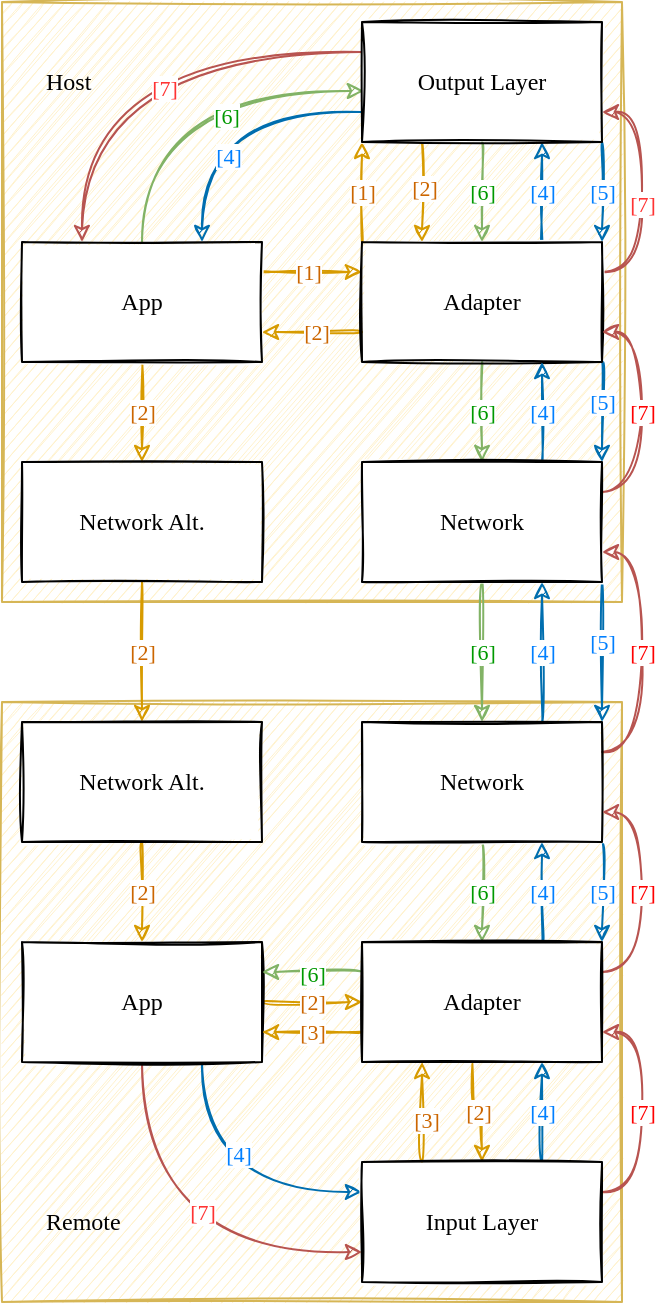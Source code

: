<mxfile version="14.5.1" type="github">
  <diagram id="R2lEEEUBdFMjLlhIrx00" name="Page-1">
    <mxGraphModel dx="788" dy="552" grid="1" gridSize="10" guides="1" tooltips="1" connect="1" arrows="1" fold="1" page="0" pageScale="1" pageWidth="850" pageHeight="1100" math="0" shadow="0" extFonts="Permanent Marker^https://fonts.googleapis.com/css?family=Permanent+Marker">
      <root>
        <mxCell id="0" />
        <mxCell id="1" parent="0" />
        <mxCell id="pU21dftAFh7mlRXFfOvP-20" value="" style="whiteSpace=wrap;html=1;sketch=1;fillColor=#fff2cc;strokeColor=#d6b656;fontFamily=Comic Sans MS;" parent="1" vertex="1">
          <mxGeometry x="10" y="360" width="310" height="300" as="geometry" />
        </mxCell>
        <mxCell id="pU21dftAFh7mlRXFfOvP-16" value="" style="whiteSpace=wrap;html=1;sketch=1;fillColor=#fff2cc;strokeColor=#d6b656;fontFamily=Comic Sans MS;" parent="1" vertex="1">
          <mxGeometry x="10" y="10" width="310" height="300" as="geometry" />
        </mxCell>
        <mxCell id="pU21dftAFh7mlRXFfOvP-2" style="edgeStyle=orthogonalEdgeStyle;orthogonalLoop=1;jettySize=auto;html=1;exitX=0.5;exitY=1;exitDx=0;exitDy=0;curved=1;sketch=1;fontFamily=Comic Sans MS;" parent="1" edge="1">
          <mxGeometry relative="1" as="geometry">
            <mxPoint x="60" y="230" as="sourcePoint" />
            <mxPoint x="60" y="230" as="targetPoint" />
          </mxGeometry>
        </mxCell>
        <mxCell id="pU21dftAFh7mlRXFfOvP-7" style="edgeStyle=orthogonalEdgeStyle;orthogonalLoop=1;jettySize=auto;html=1;exitX=1;exitY=0.25;exitDx=0;exitDy=0;entryX=0;entryY=0.25;entryDx=0;entryDy=0;curved=1;fillColor=#ffcd28;strokeColor=#d79b00;sketch=1;gradientColor=#ffa500;fontFamily=Comic Sans MS;" parent="1" source="pU21dftAFh7mlRXFfOvP-4" target="pU21dftAFh7mlRXFfOvP-5" edge="1">
          <mxGeometry relative="1" as="geometry" />
        </mxCell>
        <mxCell id="pU21dftAFh7mlRXFfOvP-11" value="[1]" style="edgeLabel;html=1;align=center;verticalAlign=middle;resizable=0;points=[];sketch=1;fontFamily=Comic Sans MS;fontColor=#CC6600;" parent="pU21dftAFh7mlRXFfOvP-7" vertex="1" connectable="0">
          <mxGeometry x="-0.079" relative="1" as="geometry">
            <mxPoint as="offset" />
          </mxGeometry>
        </mxCell>
        <mxCell id="pU21dftAFh7mlRXFfOvP-18" value="[2]" style="edgeStyle=orthogonalEdgeStyle;orthogonalLoop=1;jettySize=auto;html=1;exitX=0.5;exitY=1;exitDx=0;exitDy=0;entryX=0.5;entryY=0;entryDx=0;entryDy=0;curved=1;fillColor=#ffcd28;strokeColor=#d79b00;sketch=1;gradientColor=#ffa500;fontFamily=Comic Sans MS;fontColor=#CC6600;" parent="1" source="pU21dftAFh7mlRXFfOvP-4" target="pU21dftAFh7mlRXFfOvP-14" edge="1">
          <mxGeometry relative="1" as="geometry" />
        </mxCell>
        <mxCell id="pU21dftAFh7mlRXFfOvP-54" style="edgeStyle=orthogonalEdgeStyle;orthogonalLoop=1;jettySize=auto;html=1;exitX=0.5;exitY=0;exitDx=0;exitDy=0;entryX=0.008;entryY=0.575;entryDx=0;entryDy=0;curved=1;sketch=1;fontFamily=Comic Sans MS;entryPerimeter=0;fillColor=#d5e8d4;strokeColor=#82b366;" parent="1" source="pU21dftAFh7mlRXFfOvP-4" target="pU21dftAFh7mlRXFfOvP-6" edge="1">
          <mxGeometry relative="1" as="geometry" />
        </mxCell>
        <mxCell id="xrkJ1RhqO17VFnVHTUfB-8" value="[6]" style="edgeLabel;html=1;align=center;verticalAlign=middle;resizable=0;points=[];sketch=1;fontFamily=Comic Sans MS;fontColor=#009900;" vertex="1" connectable="0" parent="pU21dftAFh7mlRXFfOvP-54">
          <mxGeometry x="0.258" y="-12" relative="1" as="geometry">
            <mxPoint as="offset" />
          </mxGeometry>
        </mxCell>
        <mxCell id="pU21dftAFh7mlRXFfOvP-4" value="App" style="whiteSpace=wrap;html=1;sketch=1;fontFamily=Comic Sans MS;" parent="1" vertex="1">
          <mxGeometry x="20" y="130" width="120" height="60" as="geometry" />
        </mxCell>
        <mxCell id="pU21dftAFh7mlRXFfOvP-8" value="[1]" style="edgeStyle=orthogonalEdgeStyle;orthogonalLoop=1;jettySize=auto;html=1;exitX=0;exitY=0;exitDx=0;exitDy=0;entryX=0;entryY=1;entryDx=0;entryDy=0;curved=1;fillColor=#ffcd28;strokeColor=#d79b00;sketch=1;gradientColor=#ffa500;fontFamily=Comic Sans MS;fontColor=#CC6600;" parent="1" source="pU21dftAFh7mlRXFfOvP-5" target="pU21dftAFh7mlRXFfOvP-6" edge="1">
          <mxGeometry relative="1" as="geometry" />
        </mxCell>
        <mxCell id="pU21dftAFh7mlRXFfOvP-10" style="edgeStyle=orthogonalEdgeStyle;orthogonalLoop=1;jettySize=auto;html=1;exitX=0;exitY=0.75;exitDx=0;exitDy=0;entryX=1;entryY=0.75;entryDx=0;entryDy=0;curved=1;fillColor=#ffcd28;strokeColor=#d79b00;sketch=1;gradientColor=#ffa500;fontFamily=Comic Sans MS;fontColor=#CC6600;" parent="1" source="pU21dftAFh7mlRXFfOvP-5" target="pU21dftAFh7mlRXFfOvP-4" edge="1">
          <mxGeometry relative="1" as="geometry" />
        </mxCell>
        <mxCell id="pU21dftAFh7mlRXFfOvP-13" value="[2]" style="edgeLabel;html=1;align=center;verticalAlign=middle;resizable=0;points=[];sketch=1;fontFamily=Comic Sans MS;fontColor=#CC6600;" parent="pU21dftAFh7mlRXFfOvP-10" vertex="1" connectable="0">
          <mxGeometry x="-0.059" relative="1" as="geometry">
            <mxPoint as="offset" />
          </mxGeometry>
        </mxCell>
        <mxCell id="pU21dftAFh7mlRXFfOvP-39" value="[4]" style="edgeStyle=orthogonalEdgeStyle;orthogonalLoop=1;jettySize=auto;html=1;exitX=0.75;exitY=0;exitDx=0;exitDy=0;entryX=0.75;entryY=1;entryDx=0;entryDy=0;curved=1;fillColor=#1ba1e2;strokeColor=#006EAF;sketch=1;fontFamily=Comic Sans MS;fontColor=#007FFF;" parent="1" source="pU21dftAFh7mlRXFfOvP-5" target="pU21dftAFh7mlRXFfOvP-6" edge="1">
          <mxGeometry relative="1" as="geometry" />
        </mxCell>
        <mxCell id="pU21dftAFh7mlRXFfOvP-42" style="edgeStyle=orthogonalEdgeStyle;orthogonalLoop=1;jettySize=auto;html=1;exitX=1;exitY=1;exitDx=0;exitDy=0;entryX=1;entryY=0;entryDx=0;entryDy=0;curved=1;sketch=1;fillColor=#1ba1e2;strokeColor=#006EAF;fontFamily=Comic Sans MS;fontColor=#007FFF;" parent="1" source="pU21dftAFh7mlRXFfOvP-5" target="pU21dftAFh7mlRXFfOvP-15" edge="1">
          <mxGeometry relative="1" as="geometry" />
        </mxCell>
        <mxCell id="pU21dftAFh7mlRXFfOvP-43" value="[5]" style="edgeLabel;html=1;align=center;verticalAlign=middle;resizable=0;points=[];sketch=1;fontFamily=Comic Sans MS;fontColor=#007FFF;" parent="pU21dftAFh7mlRXFfOvP-42" vertex="1" connectable="0">
          <mxGeometry x="-0.48" y="-1" relative="1" as="geometry">
            <mxPoint x="1" y="7.14" as="offset" />
          </mxGeometry>
        </mxCell>
        <mxCell id="pU21dftAFh7mlRXFfOvP-48" value="[6]" style="edgeStyle=orthogonalEdgeStyle;orthogonalLoop=1;jettySize=auto;html=1;entryX=0.5;entryY=0;entryDx=0;entryDy=0;curved=1;sketch=1;fontFamily=Comic Sans MS;exitX=0.5;exitY=1;exitDx=0;exitDy=0;fillColor=#d5e8d4;strokeColor=#82b366;fontColor=#009900;" parent="1" source="pU21dftAFh7mlRXFfOvP-5" target="pU21dftAFh7mlRXFfOvP-15" edge="1">
          <mxGeometry relative="1" as="geometry">
            <mxPoint x="220" y="190" as="sourcePoint" />
          </mxGeometry>
        </mxCell>
        <mxCell id="pU21dftAFh7mlRXFfOvP-66" style="edgeStyle=orthogonalEdgeStyle;orthogonalLoop=1;jettySize=auto;html=1;exitX=1;exitY=0.25;exitDx=0;exitDy=0;entryX=1;entryY=0.75;entryDx=0;entryDy=0;curved=1;sketch=1;fontFamily=Comic Sans MS;fillColor=#f8cecc;strokeColor=#b85450;fontColor=#FF0000;" parent="1" source="pU21dftAFh7mlRXFfOvP-5" target="pU21dftAFh7mlRXFfOvP-6" edge="1">
          <mxGeometry relative="1" as="geometry" />
        </mxCell>
        <mxCell id="pU21dftAFh7mlRXFfOvP-68" value="[7]" style="edgeLabel;html=1;align=center;verticalAlign=middle;resizable=0;points=[];sketch=1;fontFamily=Comic Sans MS;fontColor=#FF3333;" parent="pU21dftAFh7mlRXFfOvP-66" vertex="1" connectable="0">
          <mxGeometry x="-0.092" relative="1" as="geometry">
            <mxPoint as="offset" />
          </mxGeometry>
        </mxCell>
        <mxCell id="pU21dftAFh7mlRXFfOvP-5" value="Adapter" style="whiteSpace=wrap;html=1;sketch=1;fontFamily=Comic Sans MS;" parent="1" vertex="1">
          <mxGeometry x="190" y="130" width="120" height="60" as="geometry" />
        </mxCell>
        <mxCell id="pU21dftAFh7mlRXFfOvP-9" style="edgeStyle=orthogonalEdgeStyle;orthogonalLoop=1;jettySize=auto;html=1;entryX=0.25;entryY=0;entryDx=0;entryDy=0;exitX=0.25;exitY=1;exitDx=0;exitDy=0;curved=1;fillColor=#ffcd28;strokeColor=#d79b00;sketch=1;gradientColor=#ffa500;fontFamily=Comic Sans MS;" parent="1" source="pU21dftAFh7mlRXFfOvP-6" target="pU21dftAFh7mlRXFfOvP-5" edge="1">
          <mxGeometry relative="1" as="geometry" />
        </mxCell>
        <mxCell id="pU21dftAFh7mlRXFfOvP-12" value="[2]" style="edgeLabel;html=1;align=center;verticalAlign=middle;resizable=0;points=[];sketch=1;fontFamily=Comic Sans MS;fontColor=#CC6600;" parent="pU21dftAFh7mlRXFfOvP-9" vertex="1" connectable="0">
          <mxGeometry x="-0.087" y="1" relative="1" as="geometry">
            <mxPoint as="offset" />
          </mxGeometry>
        </mxCell>
        <mxCell id="pU21dftAFh7mlRXFfOvP-41" value="[5]" style="edgeStyle=orthogonalEdgeStyle;orthogonalLoop=1;jettySize=auto;html=1;exitX=1;exitY=1;exitDx=0;exitDy=0;entryX=1;entryY=0;entryDx=0;entryDy=0;curved=1;sketch=1;fillColor=#1ba1e2;strokeColor=#006EAF;fontFamily=Comic Sans MS;fontColor=#007FFF;" parent="1" source="pU21dftAFh7mlRXFfOvP-6" target="pU21dftAFh7mlRXFfOvP-5" edge="1">
          <mxGeometry relative="1" as="geometry" />
        </mxCell>
        <mxCell id="pU21dftAFh7mlRXFfOvP-56" value="[6]" style="edgeStyle=orthogonalEdgeStyle;orthogonalLoop=1;jettySize=auto;html=1;exitX=0.5;exitY=1;exitDx=0;exitDy=0;entryX=0.5;entryY=0;entryDx=0;entryDy=0;curved=1;sketch=1;fontFamily=Comic Sans MS;fillColor=#d5e8d4;strokeColor=#82b366;fontColor=#009900;" parent="1" source="pU21dftAFh7mlRXFfOvP-6" target="pU21dftAFh7mlRXFfOvP-5" edge="1">
          <mxGeometry relative="1" as="geometry" />
        </mxCell>
        <mxCell id="pU21dftAFh7mlRXFfOvP-69" style="edgeStyle=orthogonalEdgeStyle;orthogonalLoop=1;jettySize=auto;html=1;exitX=0;exitY=0.25;exitDx=0;exitDy=0;entryX=0.25;entryY=0;entryDx=0;entryDy=0;curved=1;sketch=1;fontFamily=Comic Sans MS;fillColor=#f8cecc;strokeColor=#b85450;fontColor=#FF0000;" parent="1" source="pU21dftAFh7mlRXFfOvP-6" target="pU21dftAFh7mlRXFfOvP-4" edge="1">
          <mxGeometry relative="1" as="geometry" />
        </mxCell>
        <mxCell id="xrkJ1RhqO17VFnVHTUfB-9" value="[7]" style="edgeLabel;html=1;align=center;verticalAlign=middle;resizable=0;points=[];sketch=1;fontFamily=Comic Sans MS;fontColor=#FF3333;" vertex="1" connectable="0" parent="pU21dftAFh7mlRXFfOvP-69">
          <mxGeometry x="-0.158" y="18" relative="1" as="geometry">
            <mxPoint as="offset" />
          </mxGeometry>
        </mxCell>
        <mxCell id="xrkJ1RhqO17VFnVHTUfB-3" style="edgeStyle=orthogonalEdgeStyle;curved=1;rounded=1;orthogonalLoop=1;jettySize=auto;html=1;exitX=0;exitY=0.75;exitDx=0;exitDy=0;entryX=0.75;entryY=0;entryDx=0;entryDy=0;fillColor=#1ba1e2;strokeColor=#006EAF;sketch=1;fontFamily=Comic Sans MS;fontColor=#007FFF;" edge="1" parent="1" source="pU21dftAFh7mlRXFfOvP-6" target="pU21dftAFh7mlRXFfOvP-4">
          <mxGeometry relative="1" as="geometry" />
        </mxCell>
        <mxCell id="xrkJ1RhqO17VFnVHTUfB-4" value="[4]" style="edgeLabel;html=1;align=center;verticalAlign=middle;resizable=0;points=[];sketch=1;fontFamily=Comic Sans MS;fontColor=#007FFF;" vertex="1" connectable="0" parent="xrkJ1RhqO17VFnVHTUfB-3">
          <mxGeometry x="-0.079" y="22" relative="1" as="geometry">
            <mxPoint as="offset" />
          </mxGeometry>
        </mxCell>
        <mxCell id="pU21dftAFh7mlRXFfOvP-6" value="Output Layer" style="whiteSpace=wrap;html=1;sketch=1;fontFamily=Comic Sans MS;" parent="1" vertex="1">
          <mxGeometry x="190" y="20" width="120" height="60" as="geometry" />
        </mxCell>
        <mxCell id="pU21dftAFh7mlRXFfOvP-24" value="[2]" style="edgeStyle=orthogonalEdgeStyle;orthogonalLoop=1;jettySize=auto;html=1;exitX=0.5;exitY=1;exitDx=0;exitDy=0;entryX=0.5;entryY=0;entryDx=0;entryDy=0;curved=1;fillColor=#ffe6cc;strokeColor=#d79b00;sketch=1;fontFamily=Comic Sans MS;fontColor=#CC6600;" parent="1" source="pU21dftAFh7mlRXFfOvP-14" target="pU21dftAFh7mlRXFfOvP-23" edge="1">
          <mxGeometry relative="1" as="geometry" />
        </mxCell>
        <mxCell id="pU21dftAFh7mlRXFfOvP-14" value="Network Alt." style="whiteSpace=wrap;html=1;sketch=1;fontFamily=Comic Sans MS;" parent="1" vertex="1">
          <mxGeometry x="20" y="240" width="120" height="60" as="geometry" />
        </mxCell>
        <mxCell id="pU21dftAFh7mlRXFfOvP-38" value="[4]" style="edgeStyle=orthogonalEdgeStyle;orthogonalLoop=1;jettySize=auto;html=1;exitX=0.75;exitY=0;exitDx=0;exitDy=0;entryX=0.75;entryY=1;entryDx=0;entryDy=0;curved=1;fillColor=#1ba1e2;strokeColor=#006EAF;sketch=1;fontFamily=Comic Sans MS;fontColor=#007FFF;" parent="1" source="pU21dftAFh7mlRXFfOvP-15" target="pU21dftAFh7mlRXFfOvP-5" edge="1">
          <mxGeometry relative="1" as="geometry" />
        </mxCell>
        <mxCell id="pU21dftAFh7mlRXFfOvP-44" style="edgeStyle=orthogonalEdgeStyle;orthogonalLoop=1;jettySize=auto;html=1;exitX=1;exitY=1;exitDx=0;exitDy=0;entryX=1;entryY=0;entryDx=0;entryDy=0;curved=1;sketch=1;fillColor=#1ba1e2;strokeColor=#006EAF;fontFamily=Comic Sans MS;fontColor=#007FFF;" parent="1" source="pU21dftAFh7mlRXFfOvP-15" target="pU21dftAFh7mlRXFfOvP-27" edge="1">
          <mxGeometry relative="1" as="geometry" />
        </mxCell>
        <mxCell id="pU21dftAFh7mlRXFfOvP-45" value="[5]" style="edgeLabel;html=1;align=center;verticalAlign=middle;resizable=0;points=[];sketch=1;fontFamily=Comic Sans MS;fontColor=#007FFF;" parent="pU21dftAFh7mlRXFfOvP-44" vertex="1" connectable="0">
          <mxGeometry x="0.252" relative="1" as="geometry">
            <mxPoint y="-13.81" as="offset" />
          </mxGeometry>
        </mxCell>
        <mxCell id="pU21dftAFh7mlRXFfOvP-49" value="[6]" style="edgeStyle=orthogonalEdgeStyle;orthogonalLoop=1;jettySize=auto;html=1;exitX=0.5;exitY=1;exitDx=0;exitDy=0;entryX=0.5;entryY=0;entryDx=0;entryDy=0;curved=1;sketch=1;fontFamily=Comic Sans MS;fillColor=#d5e8d4;strokeColor=#82b366;fontColor=#009900;" parent="1" source="pU21dftAFh7mlRXFfOvP-15" target="pU21dftAFh7mlRXFfOvP-27" edge="1">
          <mxGeometry relative="1" as="geometry" />
        </mxCell>
        <mxCell id="pU21dftAFh7mlRXFfOvP-65" value="[7]" style="edgeStyle=orthogonalEdgeStyle;orthogonalLoop=1;jettySize=auto;html=1;exitX=1;exitY=0.25;exitDx=0;exitDy=0;entryX=1;entryY=0.75;entryDx=0;entryDy=0;curved=1;sketch=1;fontFamily=Comic Sans MS;fillColor=#f8cecc;strokeColor=#b85450;fontColor=#FF0000;" parent="1" source="pU21dftAFh7mlRXFfOvP-15" target="pU21dftAFh7mlRXFfOvP-5" edge="1">
          <mxGeometry relative="1" as="geometry" />
        </mxCell>
        <mxCell id="pU21dftAFh7mlRXFfOvP-15" value="Network" style="whiteSpace=wrap;html=1;sketch=1;fontFamily=Comic Sans MS;" parent="1" vertex="1">
          <mxGeometry x="190" y="240" width="120" height="60" as="geometry" />
        </mxCell>
        <mxCell id="pU21dftAFh7mlRXFfOvP-17" value="Host" style="text;html=1;align=left;verticalAlign=middle;resizable=0;points=[];autosize=1;sketch=1;fontFamily=Comic Sans MS;" parent="1" vertex="1">
          <mxGeometry x="30" y="40" width="40" height="20" as="geometry" />
        </mxCell>
        <mxCell id="pU21dftAFh7mlRXFfOvP-21" value="Remote" style="text;html=1;strokeColor=none;fillColor=none;align=left;verticalAlign=middle;whiteSpace=wrap;sketch=1;fontFamily=Comic Sans MS;" parent="1" vertex="1">
          <mxGeometry x="30" y="610" width="40" height="20" as="geometry" />
        </mxCell>
        <mxCell id="pU21dftAFh7mlRXFfOvP-26" value="[2]" style="edgeStyle=orthogonalEdgeStyle;orthogonalLoop=1;jettySize=auto;html=1;exitX=0.5;exitY=1;exitDx=0;exitDy=0;entryX=0.5;entryY=0;entryDx=0;entryDy=0;curved=1;fillColor=#ffe6cc;strokeColor=#d79b00;sketch=1;fontFamily=Comic Sans MS;fontColor=#CC6600;" parent="1" source="pU21dftAFh7mlRXFfOvP-23" target="pU21dftAFh7mlRXFfOvP-25" edge="1">
          <mxGeometry relative="1" as="geometry" />
        </mxCell>
        <mxCell id="pU21dftAFh7mlRXFfOvP-23" value="Network Alt." style="whiteSpace=wrap;html=1;sketch=1;fontFamily=Comic Sans MS;" parent="1" vertex="1">
          <mxGeometry x="20" y="370" width="120" height="60" as="geometry" />
        </mxCell>
        <mxCell id="pU21dftAFh7mlRXFfOvP-30" value="[2]" style="edgeStyle=orthogonalEdgeStyle;orthogonalLoop=1;jettySize=auto;html=1;exitX=1;exitY=0.5;exitDx=0;exitDy=0;entryX=0;entryY=0.5;entryDx=0;entryDy=0;curved=1;fillColor=#ffe6cc;strokeColor=#d79b00;sketch=1;fontFamily=Comic Sans MS;fontColor=#CC6600;" parent="1" source="pU21dftAFh7mlRXFfOvP-25" target="pU21dftAFh7mlRXFfOvP-28" edge="1">
          <mxGeometry relative="1" as="geometry" />
        </mxCell>
        <mxCell id="pU21dftAFh7mlRXFfOvP-35" value="" style="edgeStyle=orthogonalEdgeStyle;orthogonalLoop=1;jettySize=auto;html=1;exitX=0.75;exitY=1;exitDx=0;exitDy=0;entryX=0;entryY=0.25;entryDx=0;entryDy=0;curved=1;fillColor=#1ba1e2;strokeColor=#006EAF;sketch=1;fontFamily=Comic Sans MS;fontColor=#007FFF;" parent="1" source="pU21dftAFh7mlRXFfOvP-25" target="pU21dftAFh7mlRXFfOvP-29" edge="1">
          <mxGeometry relative="1" as="geometry" />
        </mxCell>
        <mxCell id="xrkJ1RhqO17VFnVHTUfB-6" value="[4]" style="edgeLabel;html=1;align=center;verticalAlign=middle;resizable=0;points=[];sketch=1;fontFamily=Comic Sans MS;fontColor=#007FFF;" vertex="1" connectable="0" parent="pU21dftAFh7mlRXFfOvP-35">
          <mxGeometry x="-0.366" y="18" relative="1" as="geometry">
            <mxPoint as="offset" />
          </mxGeometry>
        </mxCell>
        <mxCell id="pU21dftAFh7mlRXFfOvP-58" style="edgeStyle=orthogonalEdgeStyle;orthogonalLoop=1;jettySize=auto;html=1;exitX=0.5;exitY=1;exitDx=0;exitDy=0;entryX=0;entryY=0.75;entryDx=0;entryDy=0;curved=1;sketch=1;fontFamily=Comic Sans MS;fillColor=#f8cecc;strokeColor=#b85450;fontColor=#FF3333;" parent="1" source="pU21dftAFh7mlRXFfOvP-25" target="pU21dftAFh7mlRXFfOvP-29" edge="1">
          <mxGeometry relative="1" as="geometry" />
        </mxCell>
        <mxCell id="xrkJ1RhqO17VFnVHTUfB-7" value="[7]" style="edgeLabel;html=1;align=center;verticalAlign=middle;resizable=0;points=[];sketch=1;fontFamily=Comic Sans MS;fontColor=#FF3333;" vertex="1" connectable="0" parent="pU21dftAFh7mlRXFfOvP-58">
          <mxGeometry x="0.22" y="20" relative="1" as="geometry">
            <mxPoint as="offset" />
          </mxGeometry>
        </mxCell>
        <mxCell id="pU21dftAFh7mlRXFfOvP-25" value="App" style="whiteSpace=wrap;html=1;sketch=1;fontFamily=Comic Sans MS;" parent="1" vertex="1">
          <mxGeometry x="20" y="480" width="120" height="60" as="geometry" />
        </mxCell>
        <mxCell id="pU21dftAFh7mlRXFfOvP-37" value="[4]" style="edgeStyle=orthogonalEdgeStyle;orthogonalLoop=1;jettySize=auto;html=1;exitX=0.75;exitY=0;exitDx=0;exitDy=0;entryX=0.75;entryY=1;entryDx=0;entryDy=0;curved=1;fillColor=#1ba1e2;strokeColor=#006EAF;sketch=1;fontFamily=Comic Sans MS;fontColor=#007FFF;" parent="1" source="pU21dftAFh7mlRXFfOvP-27" target="pU21dftAFh7mlRXFfOvP-15" edge="1">
          <mxGeometry relative="1" as="geometry" />
        </mxCell>
        <mxCell id="pU21dftAFh7mlRXFfOvP-46" value="[5]" style="edgeStyle=orthogonalEdgeStyle;orthogonalLoop=1;jettySize=auto;html=1;exitX=1;exitY=1;exitDx=0;exitDy=0;curved=1;sketch=1;fontFamily=Comic Sans MS;entryX=1;entryY=0;entryDx=0;entryDy=0;fillColor=#1ba1e2;strokeColor=#006EAF;fontColor=#007FFF;" parent="1" source="pU21dftAFh7mlRXFfOvP-27" target="pU21dftAFh7mlRXFfOvP-28" edge="1">
          <mxGeometry relative="1" as="geometry" />
        </mxCell>
        <mxCell id="pU21dftAFh7mlRXFfOvP-53" value="[6]" style="edgeStyle=orthogonalEdgeStyle;orthogonalLoop=1;jettySize=auto;html=1;exitX=0.5;exitY=1;exitDx=0;exitDy=0;entryX=0.5;entryY=0;entryDx=0;entryDy=0;curved=1;sketch=1;fontFamily=Comic Sans MS;fillColor=#d5e8d4;strokeColor=#82b366;fontColor=#009900;" parent="1" source="pU21dftAFh7mlRXFfOvP-27" target="pU21dftAFh7mlRXFfOvP-28" edge="1">
          <mxGeometry relative="1" as="geometry" />
        </mxCell>
        <mxCell id="pU21dftAFh7mlRXFfOvP-64" value="[7]" style="edgeStyle=orthogonalEdgeStyle;orthogonalLoop=1;jettySize=auto;html=1;exitX=1;exitY=0.25;exitDx=0;exitDy=0;entryX=1;entryY=0.75;entryDx=0;entryDy=0;curved=1;sketch=1;fontFamily=Comic Sans MS;fillColor=#f8cecc;strokeColor=#b85450;fontColor=#FF0000;" parent="1" source="pU21dftAFh7mlRXFfOvP-27" target="pU21dftAFh7mlRXFfOvP-15" edge="1">
          <mxGeometry relative="1" as="geometry" />
        </mxCell>
        <mxCell id="pU21dftAFh7mlRXFfOvP-27" value="Network" style="whiteSpace=wrap;html=1;sketch=1;fontFamily=Comic Sans MS;" parent="1" vertex="1">
          <mxGeometry x="190" y="370" width="120" height="60" as="geometry" />
        </mxCell>
        <mxCell id="pU21dftAFh7mlRXFfOvP-31" value="[2]" style="edgeStyle=orthogonalEdgeStyle;orthogonalLoop=1;jettySize=auto;html=1;exitX=0.46;exitY=1.016;exitDx=0;exitDy=0;entryX=0.5;entryY=0;entryDx=0;entryDy=0;exitPerimeter=0;curved=1;fillColor=#ffe6cc;strokeColor=#d79b00;sketch=1;fontFamily=Comic Sans MS;fontColor=#CC6600;" parent="1" source="pU21dftAFh7mlRXFfOvP-28" target="pU21dftAFh7mlRXFfOvP-29" edge="1">
          <mxGeometry relative="1" as="geometry" />
        </mxCell>
        <mxCell id="pU21dftAFh7mlRXFfOvP-34" value="[3]" style="edgeStyle=orthogonalEdgeStyle;orthogonalLoop=1;jettySize=auto;html=1;exitX=0;exitY=0.75;exitDx=0;exitDy=0;entryX=1;entryY=0.75;entryDx=0;entryDy=0;curved=1;fillColor=#ffe6cc;strokeColor=#d79b00;sketch=1;fontFamily=Comic Sans MS;fontColor=#CC6600;" parent="1" source="pU21dftAFh7mlRXFfOvP-28" target="pU21dftAFh7mlRXFfOvP-25" edge="1">
          <mxGeometry relative="1" as="geometry" />
        </mxCell>
        <mxCell id="pU21dftAFh7mlRXFfOvP-36" value="[4]" style="edgeStyle=orthogonalEdgeStyle;orthogonalLoop=1;jettySize=auto;html=1;exitX=0.75;exitY=0;exitDx=0;exitDy=0;curved=1;entryX=0.75;entryY=1;entryDx=0;entryDy=0;fillColor=#1ba1e2;strokeColor=#006EAF;sketch=1;fontFamily=Comic Sans MS;fontColor=#007FFF;" parent="1" source="pU21dftAFh7mlRXFfOvP-28" target="pU21dftAFh7mlRXFfOvP-27" edge="1">
          <mxGeometry relative="1" as="geometry">
            <mxPoint x="220" y="430" as="targetPoint" />
          </mxGeometry>
        </mxCell>
        <mxCell id="pU21dftAFh7mlRXFfOvP-50" style="edgeStyle=orthogonalEdgeStyle;orthogonalLoop=1;jettySize=auto;html=1;exitX=0;exitY=0.25;exitDx=0;exitDy=0;entryX=1;entryY=0.25;entryDx=0;entryDy=0;curved=1;sketch=1;fontFamily=Comic Sans MS;fillColor=#d5e8d4;strokeColor=#82b366;fontColor=#009900;" parent="1" source="pU21dftAFh7mlRXFfOvP-28" target="pU21dftAFh7mlRXFfOvP-25" edge="1">
          <mxGeometry relative="1" as="geometry" />
        </mxCell>
        <mxCell id="pU21dftAFh7mlRXFfOvP-52" value="[6]" style="edgeLabel;html=1;align=center;verticalAlign=middle;resizable=0;points=[];sketch=1;fontFamily=Comic Sans MS;fontColor=#009900;" parent="pU21dftAFh7mlRXFfOvP-50" vertex="1" connectable="0">
          <mxGeometry x="0.085" y="1" relative="1" as="geometry">
            <mxPoint x="2.14" as="offset" />
          </mxGeometry>
        </mxCell>
        <mxCell id="pU21dftAFh7mlRXFfOvP-63" value="[7]" style="edgeStyle=orthogonalEdgeStyle;orthogonalLoop=1;jettySize=auto;html=1;exitX=1;exitY=0.25;exitDx=0;exitDy=0;entryX=1;entryY=0.75;entryDx=0;entryDy=0;curved=1;sketch=1;fontFamily=Comic Sans MS;fillColor=#f8cecc;strokeColor=#b85450;fontColor=#FF0000;" parent="1" source="pU21dftAFh7mlRXFfOvP-28" target="pU21dftAFh7mlRXFfOvP-27" edge="1">
          <mxGeometry relative="1" as="geometry" />
        </mxCell>
        <mxCell id="pU21dftAFh7mlRXFfOvP-28" value="Adapter" style="whiteSpace=wrap;html=1;sketch=1;fontFamily=Comic Sans MS;" parent="1" vertex="1">
          <mxGeometry x="190" y="480" width="120" height="60" as="geometry" />
        </mxCell>
        <mxCell id="pU21dftAFh7mlRXFfOvP-32" style="edgeStyle=orthogonalEdgeStyle;orthogonalLoop=1;jettySize=auto;html=1;exitX=0.25;exitY=0;exitDx=0;exitDy=0;entryX=0.25;entryY=1;entryDx=0;entryDy=0;curved=1;fillColor=#ffe6cc;strokeColor=#d79b00;sketch=1;fontFamily=Comic Sans MS;fontColor=#CC6600;" parent="1" source="pU21dftAFh7mlRXFfOvP-29" target="pU21dftAFh7mlRXFfOvP-28" edge="1">
          <mxGeometry relative="1" as="geometry" />
        </mxCell>
        <mxCell id="pU21dftAFh7mlRXFfOvP-33" value="[3]" style="edgeLabel;html=1;align=center;verticalAlign=middle;resizable=0;points=[];sketch=1;fontFamily=Comic Sans MS;fontColor=#CC6600;" parent="pU21dftAFh7mlRXFfOvP-32" vertex="1" connectable="0">
          <mxGeometry x="-0.153" y="-2" relative="1" as="geometry">
            <mxPoint as="offset" />
          </mxGeometry>
        </mxCell>
        <mxCell id="xrkJ1RhqO17VFnVHTUfB-2" value="[4]" style="edgeStyle=orthogonalEdgeStyle;rounded=1;orthogonalLoop=1;jettySize=auto;html=1;exitX=0.75;exitY=0;exitDx=0;exitDy=0;entryX=0.75;entryY=1;entryDx=0;entryDy=0;curved=1;fillColor=#1ba1e2;strokeColor=#006EAF;sketch=1;fontFamily=Comic Sans MS;fontColor=#007FFF;" edge="1" parent="1" source="pU21dftAFh7mlRXFfOvP-29" target="pU21dftAFh7mlRXFfOvP-28">
          <mxGeometry relative="1" as="geometry" />
        </mxCell>
        <mxCell id="xrkJ1RhqO17VFnVHTUfB-5" value="[7]" style="edgeStyle=orthogonalEdgeStyle;curved=1;rounded=1;orthogonalLoop=1;jettySize=auto;html=1;exitX=1;exitY=0.25;exitDx=0;exitDy=0;entryX=1;entryY=0.75;entryDx=0;entryDy=0;sketch=1;fontFamily=Comic Sans MS;fillColor=#f8cecc;strokeColor=#b85450;fontColor=#FF0000;" edge="1" parent="1" source="pU21dftAFh7mlRXFfOvP-29" target="pU21dftAFh7mlRXFfOvP-28">
          <mxGeometry relative="1" as="geometry" />
        </mxCell>
        <mxCell id="pU21dftAFh7mlRXFfOvP-29" value="Input Layer" style="whiteSpace=wrap;html=1;sketch=1;fontFamily=Comic Sans MS;" parent="1" vertex="1">
          <mxGeometry x="190" y="590" width="120" height="60" as="geometry" />
        </mxCell>
      </root>
    </mxGraphModel>
  </diagram>
</mxfile>
